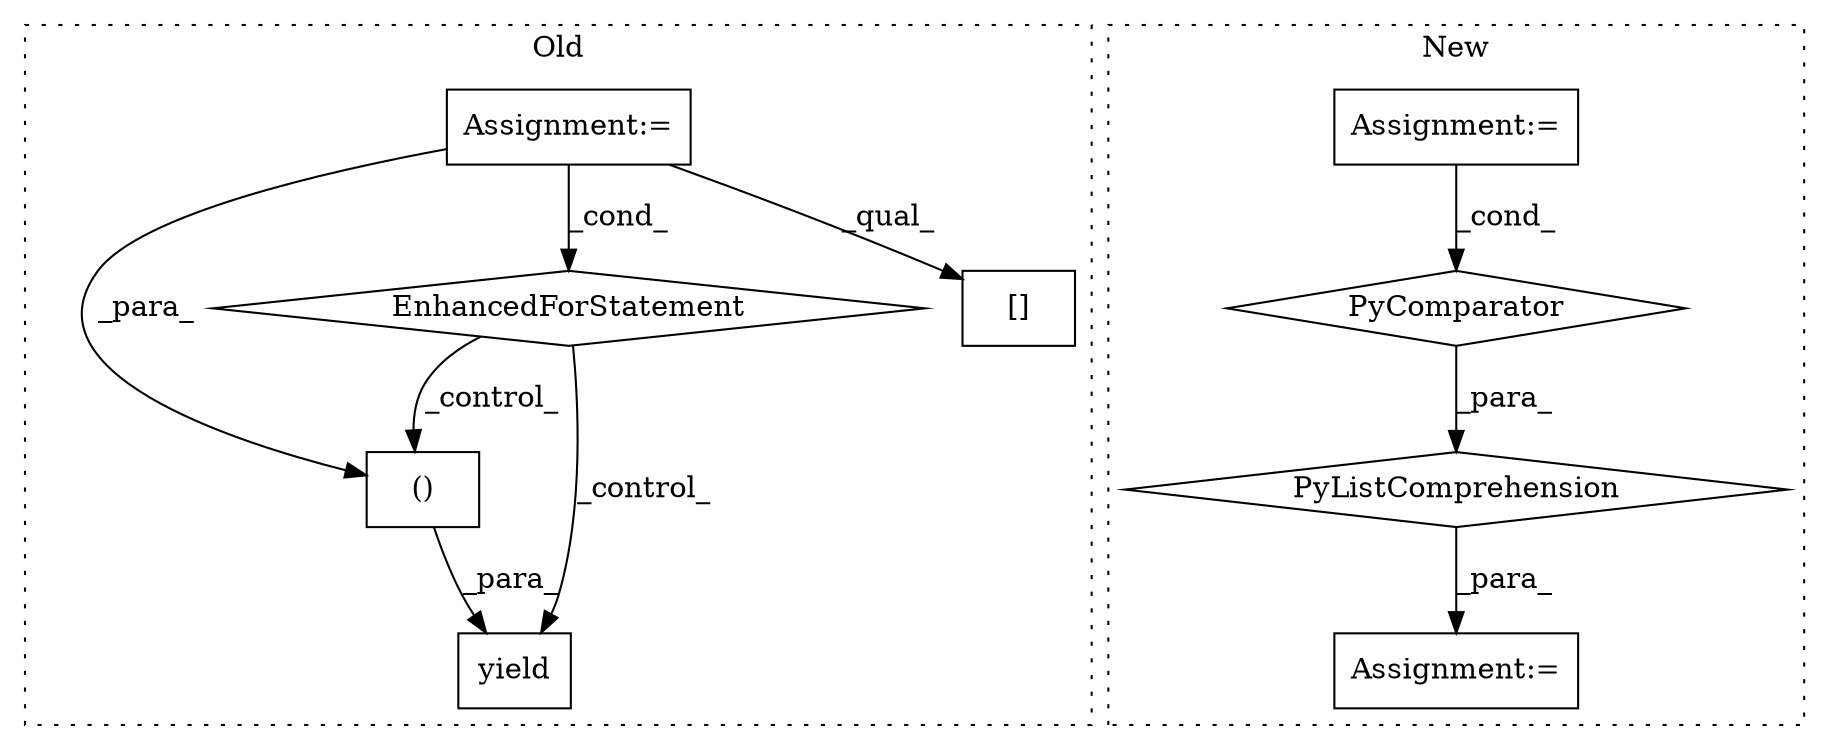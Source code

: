 digraph G {
subgraph cluster0 {
1 [label="yield" a="112" s="8596" l="14" shape="box"];
6 [label="Assignment:=" a="7" s="7885,7981" l="73,2" shape="box"];
7 [label="()" a="106" s="8610" l="50" shape="box"];
8 [label="EnhancedForStatement" a="70" s="7885,7981" l="73,2" shape="diamond"];
9 [label="[]" a="2" s="8292,8303" l="8,1" shape="box"];
label = "Old";
style="dotted";
}
subgraph cluster1 {
2 [label="PyListComprehension" a="109" s="8280" l="154" shape="diamond"];
3 [label="Assignment:=" a="7" s="8368" l="58" shape="box"];
4 [label="PyComparator" a="113" s="8368" l="58" shape="diamond"];
5 [label="Assignment:=" a="7" s="8442" l="1" shape="box"];
label = "New";
style="dotted";
}
2 -> 5 [label="_para_"];
3 -> 4 [label="_cond_"];
4 -> 2 [label="_para_"];
6 -> 7 [label="_para_"];
6 -> 9 [label="_qual_"];
6 -> 8 [label="_cond_"];
7 -> 1 [label="_para_"];
8 -> 1 [label="_control_"];
8 -> 7 [label="_control_"];
}
